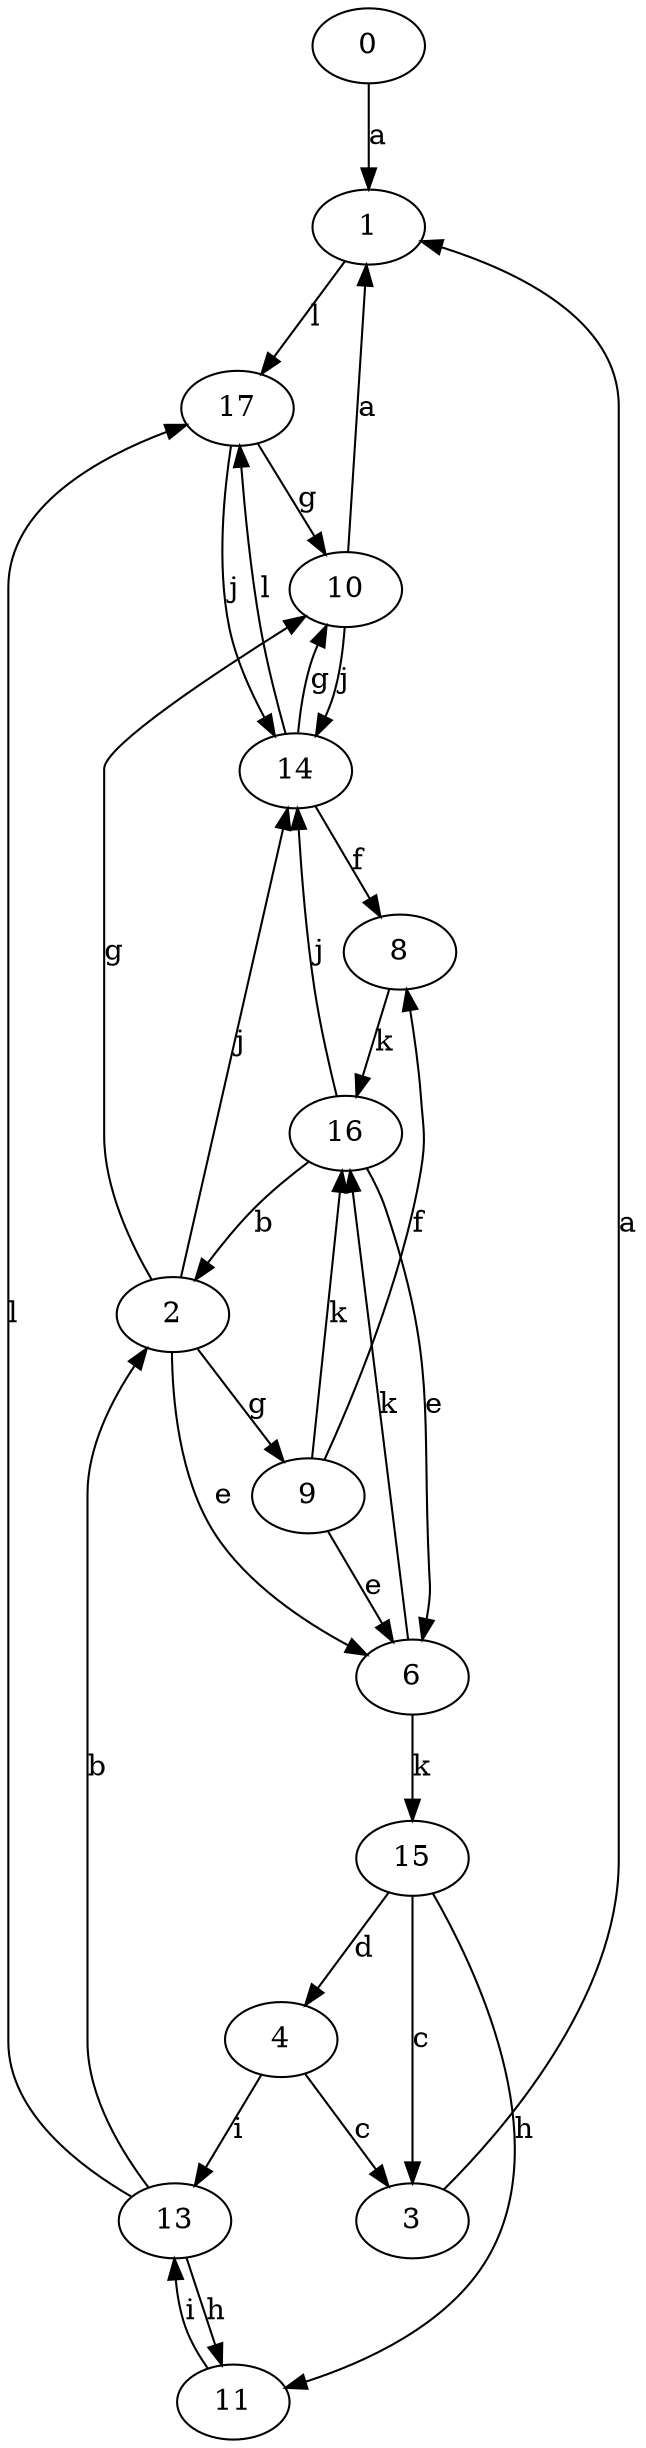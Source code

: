 strict digraph  {
0;
1;
2;
3;
4;
6;
8;
9;
10;
11;
13;
14;
15;
16;
17;
0 -> 1  [label=a];
1 -> 17  [label=l];
2 -> 6  [label=e];
2 -> 9  [label=g];
2 -> 10  [label=g];
2 -> 14  [label=j];
3 -> 1  [label=a];
4 -> 3  [label=c];
4 -> 13  [label=i];
6 -> 15  [label=k];
6 -> 16  [label=k];
8 -> 16  [label=k];
9 -> 6  [label=e];
9 -> 8  [label=f];
9 -> 16  [label=k];
10 -> 1  [label=a];
10 -> 14  [label=j];
11 -> 13  [label=i];
13 -> 2  [label=b];
13 -> 11  [label=h];
13 -> 17  [label=l];
14 -> 8  [label=f];
14 -> 10  [label=g];
14 -> 17  [label=l];
15 -> 3  [label=c];
15 -> 4  [label=d];
15 -> 11  [label=h];
16 -> 2  [label=b];
16 -> 6  [label=e];
16 -> 14  [label=j];
17 -> 10  [label=g];
17 -> 14  [label=j];
}

